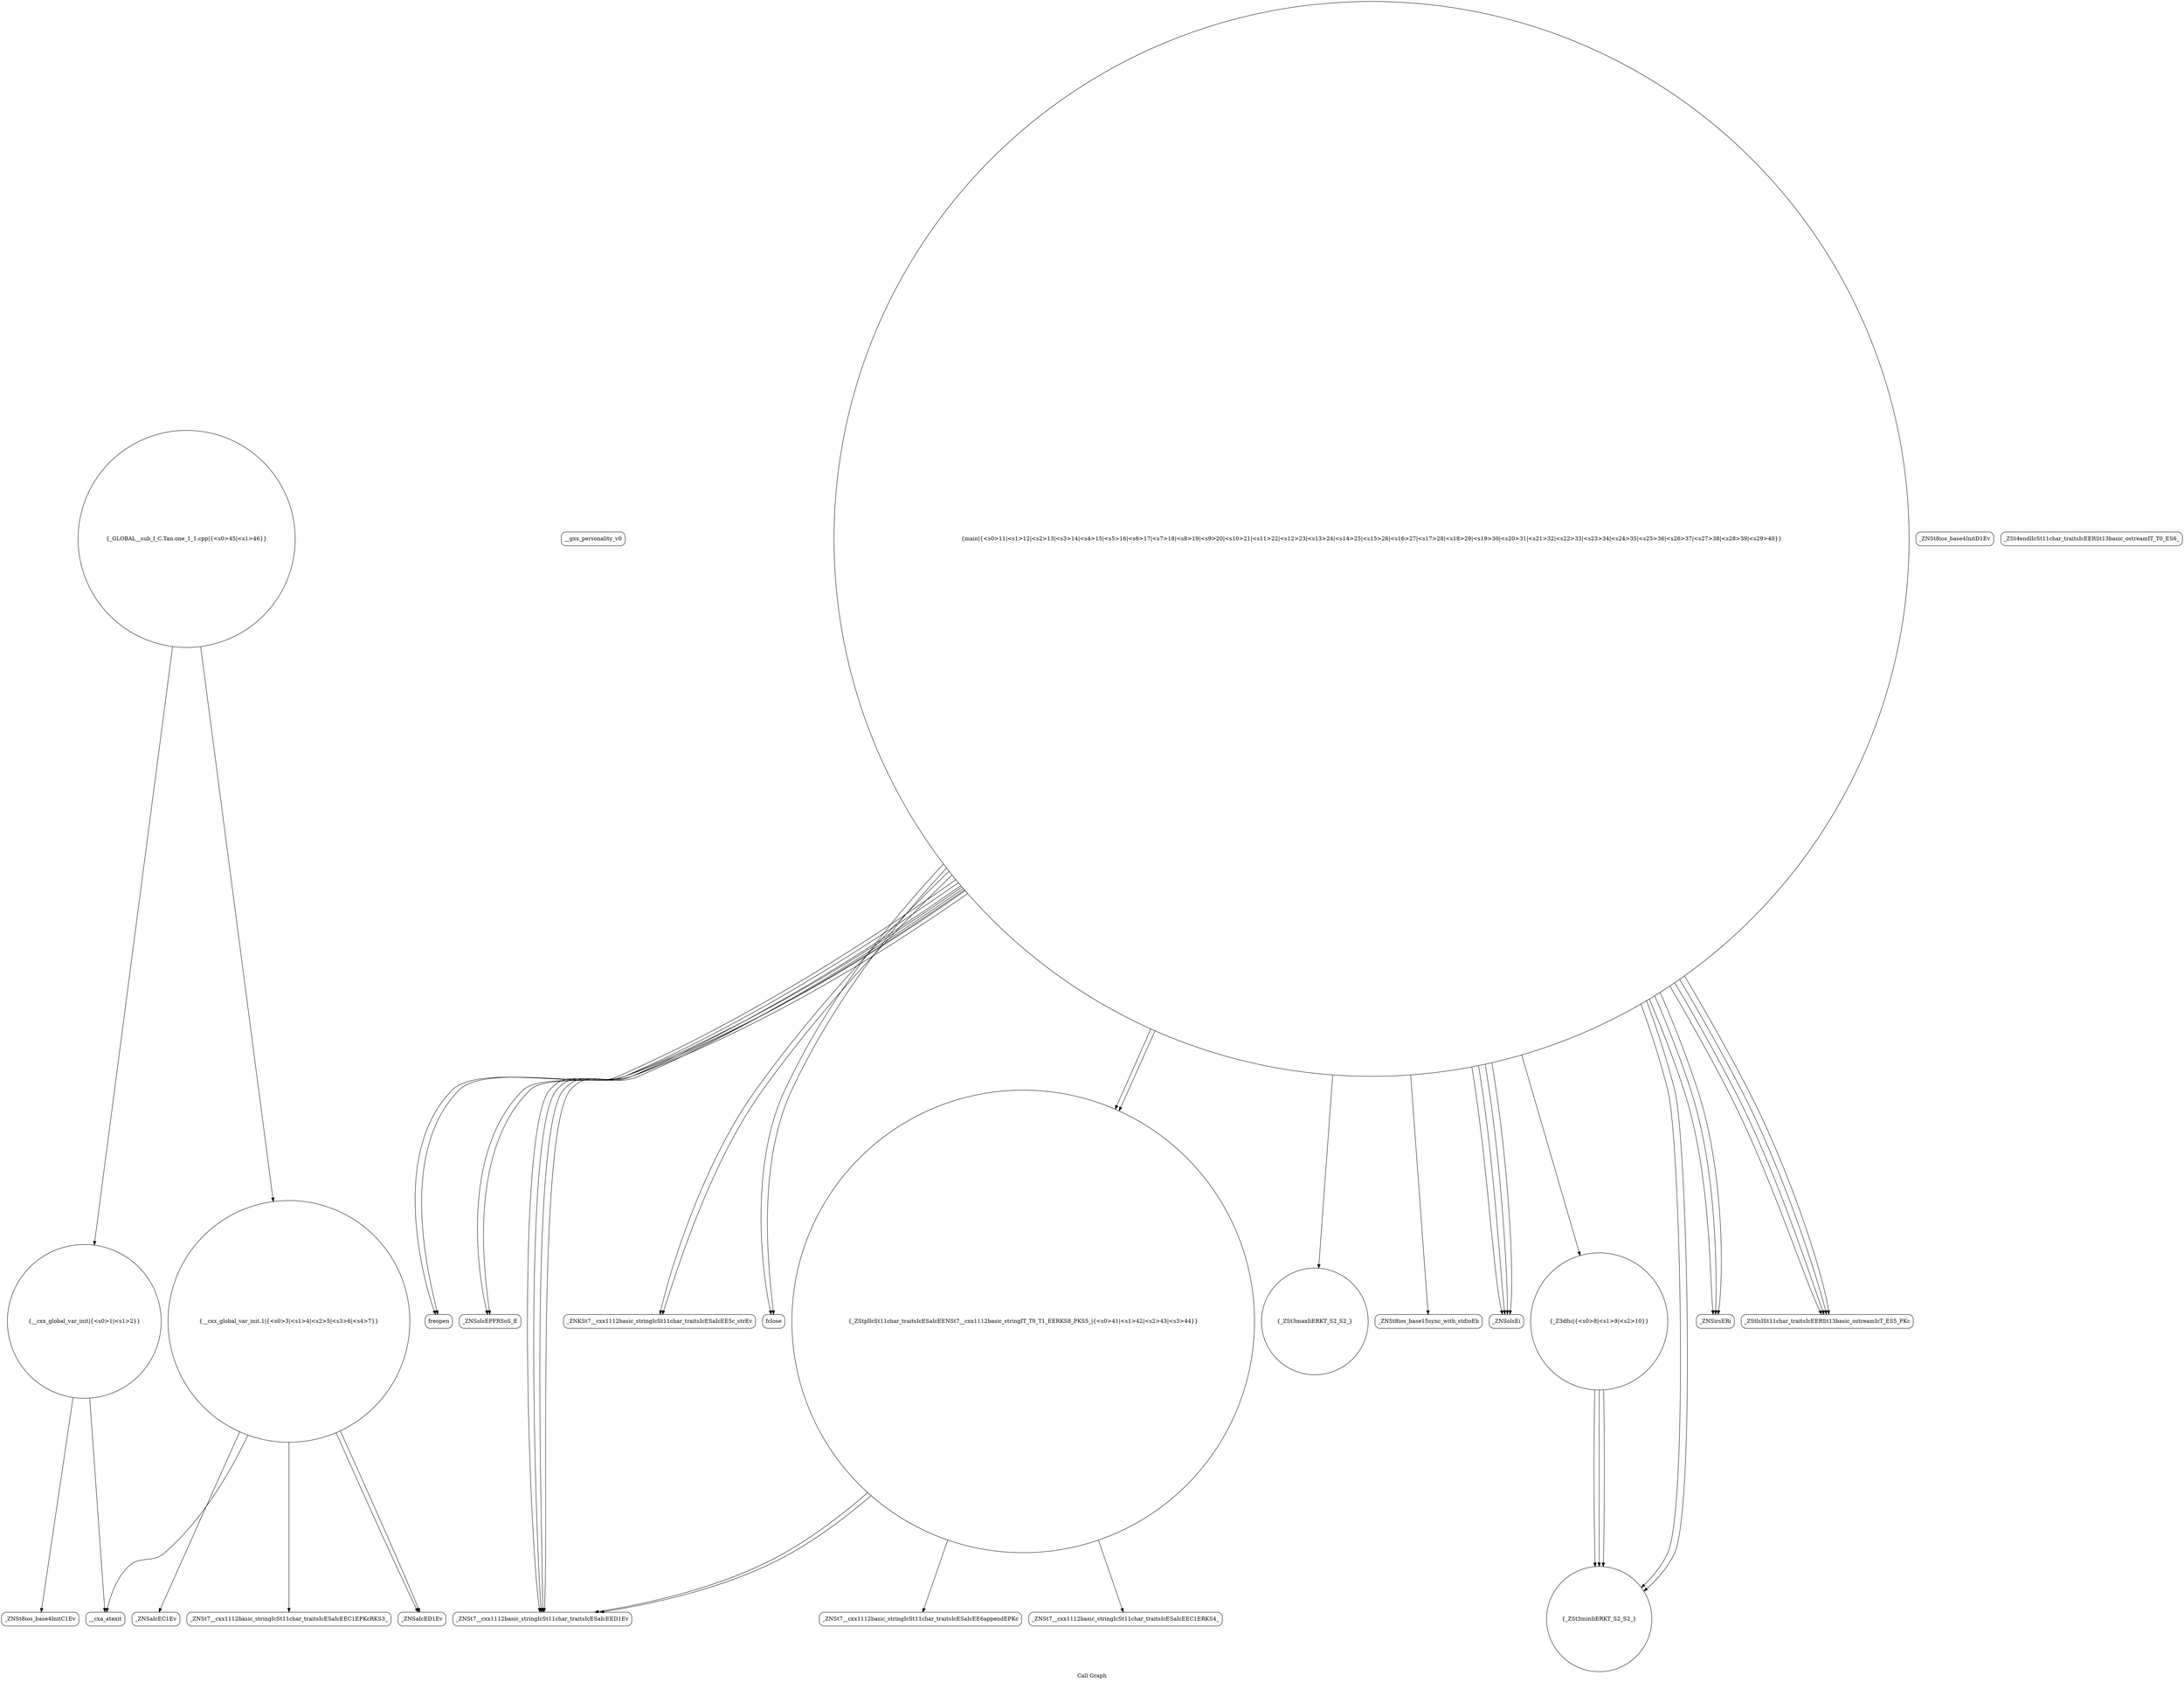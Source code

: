 digraph "Call Graph" {
	label="Call Graph";

	Node0x55f13e1fe9c0 [shape=record,shape=circle,label="{__cxx_global_var_init|{<s0>1|<s1>2}}"];
	Node0x55f13e1fe9c0:s0 -> Node0x55f13e1fee50[color=black];
	Node0x55f13e1fe9c0:s1 -> Node0x55f13e1fef50[color=black];
	Node0x55f13e1ffad0 [shape=record,shape=circle,label="{_GLOBAL__sub_I_C.Tan.one_1_1.cpp|{<s0>45|<s1>46}}"];
	Node0x55f13e1ffad0:s0 -> Node0x55f13e1fe9c0[color=black];
	Node0x55f13e1ffad0:s1 -> Node0x55f13e1fefd0[color=black];
	Node0x55f13e1ff150 [shape=record,shape=Mrecord,label="{__gxx_personality_v0}"];
	Node0x55f13e1ff4d0 [shape=record,shape=Mrecord,label="{freopen}"];
	Node0x55f13e1ff850 [shape=record,shape=Mrecord,label="{_ZNSolsEPFRSoS_E}"];
	Node0x55f13e1feed0 [shape=record,shape=Mrecord,label="{_ZNSt8ios_base4InitD1Ev}"];
	Node0x55f13e1ff250 [shape=record,shape=Mrecord,label="{_ZNSt7__cxx1112basic_stringIcSt11char_traitsIcESaIcEED1Ev}"];
	Node0x55f13e1ff5d0 [shape=record,shape=Mrecord,label="{_ZNKSt7__cxx1112basic_stringIcSt11char_traitsIcESaIcEE5c_strEv}"];
	Node0x55f13e1ff950 [shape=record,shape=Mrecord,label="{fclose}"];
	Node0x55f13e1fefd0 [shape=record,shape=circle,label="{__cxx_global_var_init.1|{<s0>3|<s1>4|<s2>5|<s3>6|<s4>7}}"];
	Node0x55f13e1fefd0:s0 -> Node0x55f13e1ff050[color=black];
	Node0x55f13e1fefd0:s1 -> Node0x55f13e1ff0d0[color=black];
	Node0x55f13e1fefd0:s2 -> Node0x55f13e1ff1d0[color=black];
	Node0x55f13e1fefd0:s3 -> Node0x55f13e1fef50[color=black];
	Node0x55f13e1fefd0:s4 -> Node0x55f13e1ff1d0[color=black];
	Node0x55f13e1ff350 [shape=record,shape=circle,label="{_ZSt3minIiERKT_S2_S2_}"];
	Node0x55f13e1ff6d0 [shape=record,shape=circle,label="{_ZSt3maxIiERKT_S2_S2_}"];
	Node0x55f13e1ffa50 [shape=record,shape=Mrecord,label="{_ZNSt7__cxx1112basic_stringIcSt11char_traitsIcESaIcEE6appendEPKc}"];
	Node0x55f13e1ff0d0 [shape=record,shape=Mrecord,label="{_ZNSt7__cxx1112basic_stringIcSt11char_traitsIcESaIcEEC1EPKcRKS3_}"];
	Node0x55f13e1ff450 [shape=record,shape=Mrecord,label="{_ZNSt8ios_base15sync_with_stdioEb}"];
	Node0x55f13e1ff7d0 [shape=record,shape=Mrecord,label="{_ZNSolsEi}"];
	Node0x55f13e1fee50 [shape=record,shape=Mrecord,label="{_ZNSt8ios_base4InitC1Ev}"];
	Node0x55f13e1ff1d0 [shape=record,shape=Mrecord,label="{_ZNSaIcED1Ev}"];
	Node0x55f13e1ff550 [shape=record,shape=circle,label="{_ZStplIcSt11char_traitsIcESaIcEENSt7__cxx1112basic_stringIT_T0_T1_EERKS8_PKS5_|{<s0>41|<s1>42|<s2>43|<s3>44}}"];
	Node0x55f13e1ff550:s0 -> Node0x55f13e1ff9d0[color=black];
	Node0x55f13e1ff550:s1 -> Node0x55f13e1ffa50[color=black];
	Node0x55f13e1ff550:s2 -> Node0x55f13e1ff250[color=black];
	Node0x55f13e1ff550:s3 -> Node0x55f13e1ff250[color=black];
	Node0x55f13e1ff8d0 [shape=record,shape=Mrecord,label="{_ZSt4endlIcSt11char_traitsIcEERSt13basic_ostreamIT_T0_ES6_}"];
	Node0x55f13e1fef50 [shape=record,shape=Mrecord,label="{__cxa_atexit}"];
	Node0x55f13e1ff2d0 [shape=record,shape=circle,label="{_Z3dfsi|{<s0>8|<s1>9|<s2>10}}"];
	Node0x55f13e1ff2d0:s0 -> Node0x55f13e1ff350[color=black];
	Node0x55f13e1ff2d0:s1 -> Node0x55f13e1ff350[color=black];
	Node0x55f13e1ff2d0:s2 -> Node0x55f13e1ff350[color=black];
	Node0x55f13e1ff650 [shape=record,shape=Mrecord,label="{_ZNSirsERi}"];
	Node0x55f13e1ff9d0 [shape=record,shape=Mrecord,label="{_ZNSt7__cxx1112basic_stringIcSt11char_traitsIcESaIcEEC1ERKS4_}"];
	Node0x55f13e1ff050 [shape=record,shape=Mrecord,label="{_ZNSaIcEC1Ev}"];
	Node0x55f13e1ff3d0 [shape=record,shape=circle,label="{main|{<s0>11|<s1>12|<s2>13|<s3>14|<s4>15|<s5>16|<s6>17|<s7>18|<s8>19|<s9>20|<s10>21|<s11>22|<s12>23|<s13>24|<s14>25|<s15>26|<s16>27|<s17>28|<s18>29|<s19>30|<s20>31|<s21>32|<s22>33|<s23>34|<s24>35|<s25>36|<s26>37|<s27>38|<s28>39|<s29>40}}"];
	Node0x55f13e1ff3d0:s0 -> Node0x55f13e1ff450[color=black];
	Node0x55f13e1ff3d0:s1 -> Node0x55f13e1ff550[color=black];
	Node0x55f13e1ff3d0:s2 -> Node0x55f13e1ff5d0[color=black];
	Node0x55f13e1ff3d0:s3 -> Node0x55f13e1ff4d0[color=black];
	Node0x55f13e1ff3d0:s4 -> Node0x55f13e1ff250[color=black];
	Node0x55f13e1ff3d0:s5 -> Node0x55f13e1ff550[color=black];
	Node0x55f13e1ff3d0:s6 -> Node0x55f13e1ff5d0[color=black];
	Node0x55f13e1ff3d0:s7 -> Node0x55f13e1ff4d0[color=black];
	Node0x55f13e1ff3d0:s8 -> Node0x55f13e1ff250[color=black];
	Node0x55f13e1ff3d0:s9 -> Node0x55f13e1ff650[color=black];
	Node0x55f13e1ff3d0:s10 -> Node0x55f13e1ff650[color=black];
	Node0x55f13e1ff3d0:s11 -> Node0x55f13e1ff650[color=black];
	Node0x55f13e1ff3d0:s12 -> Node0x55f13e1ff350[color=black];
	Node0x55f13e1ff3d0:s13 -> Node0x55f13e1ff6d0[color=black];
	Node0x55f13e1ff3d0:s14 -> Node0x55f13e1ff350[color=black];
	Node0x55f13e1ff3d0:s15 -> Node0x55f13e1ff750[color=black];
	Node0x55f13e1ff3d0:s16 -> Node0x55f13e1ff7d0[color=black];
	Node0x55f13e1ff3d0:s17 -> Node0x55f13e1ff750[color=black];
	Node0x55f13e1ff3d0:s18 -> Node0x55f13e1ff7d0[color=black];
	Node0x55f13e1ff3d0:s19 -> Node0x55f13e1ff850[color=black];
	Node0x55f13e1ff3d0:s20 -> Node0x55f13e1ff250[color=black];
	Node0x55f13e1ff3d0:s21 -> Node0x55f13e1ff250[color=black];
	Node0x55f13e1ff3d0:s22 -> Node0x55f13e1ff2d0[color=black];
	Node0x55f13e1ff3d0:s23 -> Node0x55f13e1ff750[color=black];
	Node0x55f13e1ff3d0:s24 -> Node0x55f13e1ff7d0[color=black];
	Node0x55f13e1ff3d0:s25 -> Node0x55f13e1ff750[color=black];
	Node0x55f13e1ff3d0:s26 -> Node0x55f13e1ff7d0[color=black];
	Node0x55f13e1ff3d0:s27 -> Node0x55f13e1ff850[color=black];
	Node0x55f13e1ff3d0:s28 -> Node0x55f13e1ff950[color=black];
	Node0x55f13e1ff3d0:s29 -> Node0x55f13e1ff950[color=black];
	Node0x55f13e1ff750 [shape=record,shape=Mrecord,label="{_ZStlsISt11char_traitsIcEERSt13basic_ostreamIcT_ES5_PKc}"];
}
